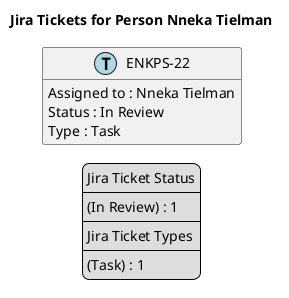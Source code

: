 @startuml
'https://plantuml.com/class-diagram

' GENERATE CLASS DIAGRAM ===========
' Generated at    : Tue Apr 23 13:03:14 CEST 2024

title Jira Tickets for Person Nneka Tielman
hide empty members

legend
Jira Ticket Status
----
(In Review) : 1
----
Jira Ticket Types
----
(Task) : 1
end legend


' Tickets =======
class "ENKPS-22" << (T,lightblue) >> {
  Assigned to : Nneka Tielman
  Status : In Review
  Type : Task
}



' Links =======


@enduml
